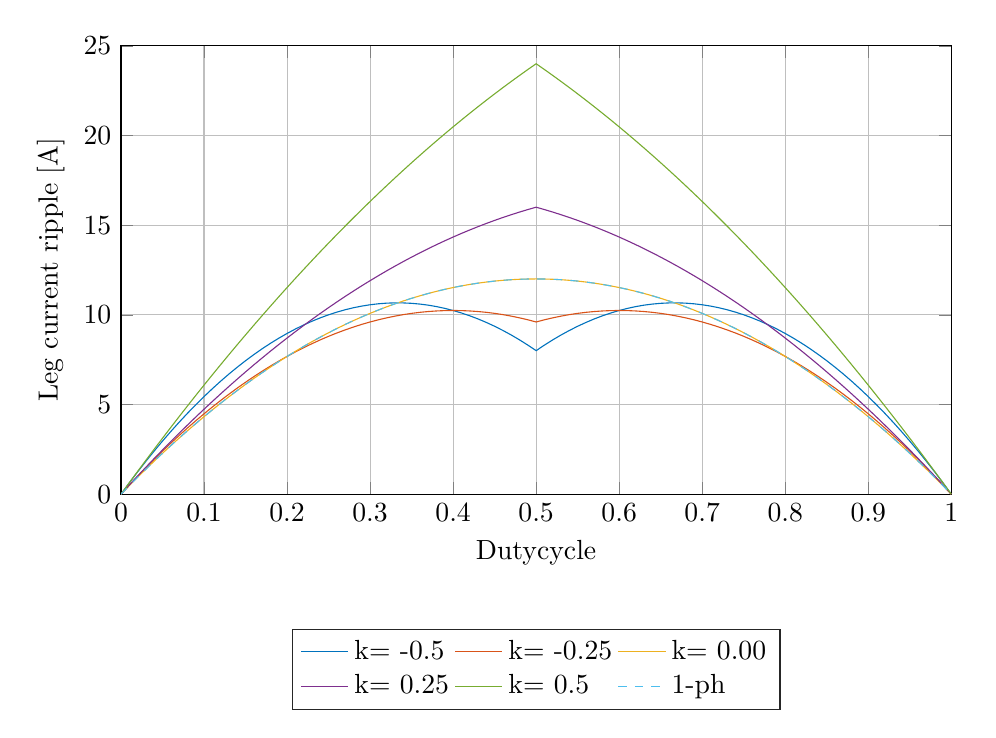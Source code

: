 % This file was created by matlab2tikz.
%
\definecolor{mycolor1}{rgb}{0.0,0.447,0.741}%
\definecolor{mycolor2}{rgb}{0.85,0.325,0.098}%
\definecolor{mycolor3}{rgb}{0.929,0.694,0.125}%
\definecolor{mycolor4}{rgb}{0.494,0.184,0.556}%
\definecolor{mycolor5}{rgb}{0.466,0.674,0.188}%
\definecolor{mycolor6}{rgb}{0.301,0.745,0.933}%
%
\begin{tikzpicture}

\begin{axis}[%
width=\columnwidth,
height=0.6\columnwidth,
%at={(0\columnwidth,0\columnwidth)},
xmin=0,
xmax=1,
%xlabel style={font=\color{white!15!black}},
xlabel={Dutycycle},
%x label style={at={(axis description cs:0.5,0.03)},anchor=north},
ymin=0,
ymax=25,
ytick distance = 5,
%ylabel style={font=\color{white!15!black}},
ylabel={Leg current ripple [A]},
%y label style={at={(axis description cs:0.1,.5)},anchor=south},
%axis background/.style={fill=white},
%axis x line*=bottom,
%axis y line*=left,
xmajorgrids,
ymajorgrids,
%legend style={at={(1.02,0.5)}, anchor=west, legend cell align=left, align=left, draw=white!15!black},
legend style={at={(0.5,-0.3)}, anchor=north, legend cell align=left, align=left, draw=white!15!black},
legend columns=3
]
\addplot [color=mycolor1]
  table[row sep=crcr]{%
0	0\\
0.01	0.63\\
0.02	1.242\\
0.03	1.834\\
0.04	2.406\\
0.05	2.96\\
0.06	3.494\\
0.07	4.01\\
0.08	4.506\\
0.09	4.982\\
0.1	5.44\\
0.11	5.878\\
0.12	6.298\\
0.13	6.698\\
0.14	7.078\\
0.15	7.44\\
0.16	7.782\\
0.17	8.106\\
0.18	8.41\\
0.19	8.694\\
0.2	8.96\\
0.21	9.206\\
0.22	9.434\\
0.23	9.642\\
0.24	9.83\\
0.25	10\\
0.26	10.15\\
0.27	10.282\\
0.28	10.394\\
0.29	10.486\\
0.3	10.56\\
0.31	10.614\\
0.32	10.65\\
0.33	10.666\\
0.34	10.662\\
0.35	10.64\\
0.36	10.598\\
0.37	10.538\\
0.38	10.458\\
0.39	10.358\\
0.4	10.24\\
0.41	10.102\\
0.42	9.946\\
0.43	9.77\\
0.44	9.574\\
0.45	9.36\\
0.46	9.126\\
0.47	8.874\\
0.48	8.602\\
0.49	8.31\\
0.5	8\\
0.51	8.31\\
0.52	8.602\\
0.53	8.874\\
0.54	9.126\\
0.55	9.36\\
0.56	9.574\\
0.57	9.77\\
0.58	9.946\\
0.59	10.102\\
0.6	10.24\\
0.61	10.358\\
0.62	10.458\\
0.63	10.538\\
0.64	10.598\\
0.65	10.64\\
0.66	10.662\\
0.67	10.666\\
0.68	10.65\\
0.69	10.614\\
0.7	10.56\\
0.71	10.486\\
0.72	10.394\\
0.73	10.282\\
0.74	10.15\\
0.75	10\\
0.76	9.83\\
0.77	9.642\\
0.78	9.434\\
0.79	9.206\\
0.8	8.96\\
0.81	8.694\\
0.82	8.41\\
0.83	8.106\\
0.84	7.782\\
0.85	7.44\\
0.86	7.078\\
0.87	6.698\\
0.88	6.298\\
0.89	5.878\\
0.9	5.44\\
0.91	4.982\\
0.92	4.506\\
0.93	4.01\\
0.94	3.494\\
0.95	2.96\\
0.96	2.406\\
0.97	1.834\\
0.98	1.242\\
0.99	0.63\\
1	0\\
};
\addlegendentry{k= -0.5}

\addplot [color=mycolor2]
  table[row sep=crcr]{%
0	0\\
0.01	0.506\\
0.02	0.998\\
0.03	1.478\\
0.04	1.946\\
0.05	2.4\\
0.06	2.842\\
0.07	3.27\\
0.08	3.686\\
0.09	4.09\\
0.1	4.48\\
0.11	4.858\\
0.12	5.222\\
0.13	5.574\\
0.14	5.914\\
0.15	6.24\\
0.16	6.554\\
0.17	6.854\\
0.18	7.142\\
0.19	7.418\\
0.2	7.68\\
0.21	7.93\\
0.22	8.166\\
0.23	8.39\\
0.24	8.602\\
0.25	8.8\\
0.26	8.986\\
0.27	9.158\\
0.28	9.318\\
0.29	9.466\\
0.3	9.6\\
0.31	9.722\\
0.32	9.83\\
0.33	9.926\\
0.34	10.01\\
0.35	10.08\\
0.36	10.138\\
0.37	10.182\\
0.38	10.214\\
0.39	10.234\\
0.4	10.24\\
0.41	10.234\\
0.42	10.214\\
0.43	10.182\\
0.44	10.138\\
0.45	10.08\\
0.46	10.01\\
0.47	9.926\\
0.48	9.83\\
0.49	9.722\\
0.5	9.6\\
0.51	9.722\\
0.52	9.83\\
0.53	9.926\\
0.54	10.01\\
0.55	10.08\\
0.56	10.138\\
0.57	10.182\\
0.58	10.214\\
0.59	10.234\\
0.6	10.24\\
0.61	10.234\\
0.62	10.214\\
0.63	10.182\\
0.64	10.138\\
0.65	10.08\\
0.66	10.01\\
0.67	9.926\\
0.68	9.83\\
0.69	9.722\\
0.7	9.6\\
0.71	9.466\\
0.72	9.318\\
0.73	9.158\\
0.74	8.986\\
0.75	8.8\\
0.76	8.602\\
0.77	8.39\\
0.78	8.166\\
0.79	7.93\\
0.8	7.68\\
0.81	7.418\\
0.82	7.142\\
0.83	6.854\\
0.84	6.554\\
0.85	6.24\\
0.86	5.914\\
0.87	5.574\\
0.88	5.222\\
0.89	4.858\\
0.9	4.48\\
0.91	4.09\\
0.92	3.686\\
0.93	3.27\\
0.94	2.842\\
0.95	2.4\\
0.96	1.946\\
0.97	1.478\\
0.98	0.998\\
0.99	0.506\\
1	0\\
};
\addlegendentry{k= -0.25}

\addplot [color=mycolor3]
  table[row sep=crcr]{%
0	0\\
0.01	0.475\\
0.02	0.941\\
0.03	1.397\\
0.04	1.843\\
0.05	2.28\\
0.06	2.707\\
0.07	3.125\\
0.08	3.533\\
0.09	3.931\\
0.1	4.32\\
0.11	4.699\\
0.12	5.069\\
0.13	5.429\\
0.14	5.779\\
0.15	6.12\\
0.16	6.451\\
0.17	6.773\\
0.18	7.085\\
0.19	7.387\\
0.2	7.68\\
0.21	7.963\\
0.22	8.237\\
0.23	8.501\\
0.24	8.755\\
0.25	9\\
0.26	9.235\\
0.27	9.461\\
0.28	9.677\\
0.29	9.883\\
0.3	10.08\\
0.31	10.267\\
0.32	10.445\\
0.33	10.613\\
0.34	10.771\\
0.35	10.92\\
0.36	11.059\\
0.37	11.189\\
0.38	11.309\\
0.39	11.419\\
0.4	11.52\\
0.41	11.611\\
0.42	11.693\\
0.43	11.765\\
0.44	11.827\\
0.45	11.88\\
0.46	11.923\\
0.47	11.957\\
0.48	11.981\\
0.49	11.995\\
0.5	12\\
0.51	11.995\\
0.52	11.981\\
0.53	11.957\\
0.54	11.923\\
0.55	11.88\\
0.56	11.827\\
0.57	11.765\\
0.58	11.693\\
0.59	11.611\\
0.6	11.52\\
0.61	11.419\\
0.62	11.309\\
0.63	11.189\\
0.64	11.059\\
0.65	10.92\\
0.66	10.771\\
0.67	10.613\\
0.68	10.445\\
0.69	10.267\\
0.7	10.08\\
0.71	9.883\\
0.72	9.677\\
0.73	9.461\\
0.74	9.235\\
0.75	9\\
0.76	8.755\\
0.77	8.501\\
0.78	8.237\\
0.79	7.963\\
0.8	7.68\\
0.81	7.387\\
0.82	7.085\\
0.83	6.773\\
0.84	6.451\\
0.85	6.12\\
0.86	5.779\\
0.87	5.429\\
0.88	5.069\\
0.89	4.699\\
0.9	4.32\\
0.91	3.931\\
0.92	3.533\\
0.93	3.125\\
0.94	2.707\\
0.95	2.28\\
0.96	1.843\\
0.97	1.397\\
0.98	0.941\\
0.99	0.475\\
1	0\\
};
\addlegendentry{k= 0.00}

\addplot [color=mycolor4]
  table[row sep=crcr]{%
0	0\\
0.01	0.508\\
0.02	1.009\\
0.03	1.501\\
0.04	1.987\\
0.05	2.464\\
0.06	2.934\\
0.07	3.396\\
0.08	3.85\\
0.09	4.297\\
0.1	4.736\\
0.11	5.167\\
0.12	5.591\\
0.13	6.007\\
0.14	6.415\\
0.15	6.816\\
0.16	7.209\\
0.17	7.594\\
0.18	7.972\\
0.19	8.342\\
0.2	8.704\\
0.21	9.059\\
0.22	9.405\\
0.23	9.745\\
0.24	10.076\\
0.25	10.4\\
0.26	10.716\\
0.27	11.025\\
0.28	11.325\\
0.29	11.619\\
0.3	11.904\\
0.31	12.182\\
0.32	12.452\\
0.33	12.714\\
0.34	12.969\\
0.35	13.216\\
0.36	13.455\\
0.37	13.687\\
0.38	13.911\\
0.39	14.127\\
0.4	14.336\\
0.41	14.537\\
0.42	14.73\\
0.43	14.916\\
0.44	15.094\\
0.45	15.264\\
0.46	15.427\\
0.47	15.581\\
0.48	15.729\\
0.49	15.868\\
0.5	16\\
0.51	15.868\\
0.52	15.729\\
0.53	15.581\\
0.54	15.427\\
0.55	15.264\\
0.56	15.094\\
0.57	14.916\\
0.58	14.73\\
0.59	14.537\\
0.6	14.336\\
0.61	14.127\\
0.62	13.911\\
0.63	13.687\\
0.64	13.455\\
0.65	13.216\\
0.66	12.969\\
0.67	12.714\\
0.68	12.452\\
0.69	12.182\\
0.7	11.904\\
0.71	11.619\\
0.72	11.325\\
0.73	11.025\\
0.74	10.716\\
0.75	10.4\\
0.76	10.076\\
0.77	9.745\\
0.78	9.405\\
0.79	9.059\\
0.8	8.704\\
0.81	8.342\\
0.82	7.972\\
0.83	7.594\\
0.84	7.209\\
0.85	6.816\\
0.86	6.415\\
0.87	6.007\\
0.88	5.591\\
0.89	5.167\\
0.9	4.736\\
0.91	4.297\\
0.92	3.85\\
0.93	3.396\\
0.94	2.934\\
0.95	2.464\\
0.96	1.987\\
0.97	1.501\\
0.98	1.009\\
0.99	0.508\\
1	0\\
};
\addlegendentry{k= 0.25}

\addplot [color=mycolor5]
  table[row sep=crcr]{%
0	0\\
0.01	0.637\\
0.02	1.267\\
0.03	1.891\\
0.04	2.509\\
0.05	3.12\\
0.06	3.725\\
0.07	4.323\\
0.08	4.915\\
0.09	5.501\\
0.1	6.08\\
0.11	6.653\\
0.12	7.219\\
0.13	7.779\\
0.14	8.333\\
0.15	8.88\\
0.16	9.421\\
0.17	9.955\\
0.18	10.483\\
0.19	11.005\\
0.2	11.52\\
0.21	12.029\\
0.22	12.531\\
0.23	13.027\\
0.24	13.517\\
0.25	14\\
0.26	14.477\\
0.27	14.947\\
0.28	15.411\\
0.29	15.869\\
0.3	16.32\\
0.31	16.765\\
0.32	17.203\\
0.33	17.635\\
0.34	18.061\\
0.35	18.48\\
0.36	18.893\\
0.37	19.299\\
0.38	19.699\\
0.39	20.093\\
0.4	20.48\\
0.41	20.861\\
0.42	21.235\\
0.43	21.603\\
0.44	21.965\\
0.45	22.32\\
0.46	22.669\\
0.47	23.011\\
0.48	23.347\\
0.49	23.677\\
0.5	24\\
0.51	23.677\\
0.52	23.347\\
0.53	23.011\\
0.54	22.669\\
0.55	22.32\\
0.56	21.965\\
0.57	21.603\\
0.58	21.235\\
0.59	20.861\\
0.6	20.48\\
0.61	20.093\\
0.62	19.699\\
0.63	19.299\\
0.64	18.893\\
0.65	18.48\\
0.66	18.061\\
0.67	17.635\\
0.68	17.203\\
0.69	16.765\\
0.7	16.32\\
0.71	15.869\\
0.72	15.411\\
0.73	14.947\\
0.74	14.477\\
0.75	14\\
0.76	13.517\\
0.77	13.027\\
0.78	12.531\\
0.79	12.029\\
0.8	11.52\\
0.81	11.005\\
0.82	10.483\\
0.83	9.955\\
0.84	9.421\\
0.85	8.88\\
0.86	8.333\\
0.87	7.779\\
0.88	7.219\\
0.89	6.653\\
0.9	6.08\\
0.91	5.501\\
0.92	4.915\\
0.93	4.323\\
0.94	3.725\\
0.95	3.12\\
0.96	2.509\\
0.97	1.891\\
0.98	1.267\\
0.99	0.637\\
1	0\\
};
\addlegendentry{k= 0.5}

\addplot [color=mycolor6, dashed]
  table[row sep=crcr]{%
0	0\\
0.01	0.475\\
0.02	0.941\\
0.03	1.397\\
0.04	1.843\\
0.05	2.28\\
0.06	2.707\\
0.07	3.125\\
0.08	3.533\\
0.09	3.931\\
0.1	4.32\\
0.11	4.699\\
0.12	5.069\\
0.13	5.429\\
0.14	5.779\\
0.15	6.12\\
0.16	6.451\\
0.17	6.773\\
0.18	7.085\\
0.19	7.387\\
0.2	7.68\\
0.21	7.963\\
0.22	8.237\\
0.23	8.501\\
0.24	8.755\\
0.25	9\\
0.26	9.235\\
0.27	9.461\\
0.28	9.677\\
0.29	9.883\\
0.3	10.08\\
0.31	10.267\\
0.32	10.445\\
0.33	10.613\\
0.34	10.771\\
0.35	10.92\\
0.36	11.059\\
0.37	11.189\\
0.38	11.309\\
0.39	11.419\\
0.4	11.52\\
0.41	11.611\\
0.42	11.693\\
0.43	11.765\\
0.44	11.827\\
0.45	11.88\\
0.46	11.923\\
0.47	11.957\\
0.48	11.981\\
0.49	11.995\\
0.5	12\\
0.51	11.995\\
0.52	11.981\\
0.53	11.957\\
0.54	11.923\\
0.55	11.88\\
0.56	11.827\\
0.57	11.765\\
0.58	11.693\\
0.59	11.611\\
0.6	11.52\\
0.61	11.419\\
0.62	11.309\\
0.63	11.189\\
0.64	11.059\\
0.65	10.92\\
0.66	10.771\\
0.67	10.613\\
0.68	10.445\\
0.69	10.267\\
0.7	10.08\\
0.71	9.883\\
0.72	9.677\\
0.73	9.461\\
0.74	9.235\\
0.75	9\\
0.76	8.755\\
0.77	8.501\\
0.78	8.237\\
0.79	7.963\\
0.8	7.68\\
0.81	7.387\\
0.82	7.085\\
0.83	6.773\\
0.84	6.451\\
0.85	6.12\\
0.86	5.779\\
0.87	5.429\\
0.88	5.069\\
0.89	4.699\\
0.9	4.32\\
0.91	3.931\\
0.92	3.533\\
0.93	3.125\\
0.94	2.707\\
0.95	2.28\\
0.96	1.843\\
0.97	1.397\\
0.98	0.941\\
0.99	0.475\\
1	0\\
};
\addlegendentry{1-ph}

\end{axis}
\end{tikzpicture}%